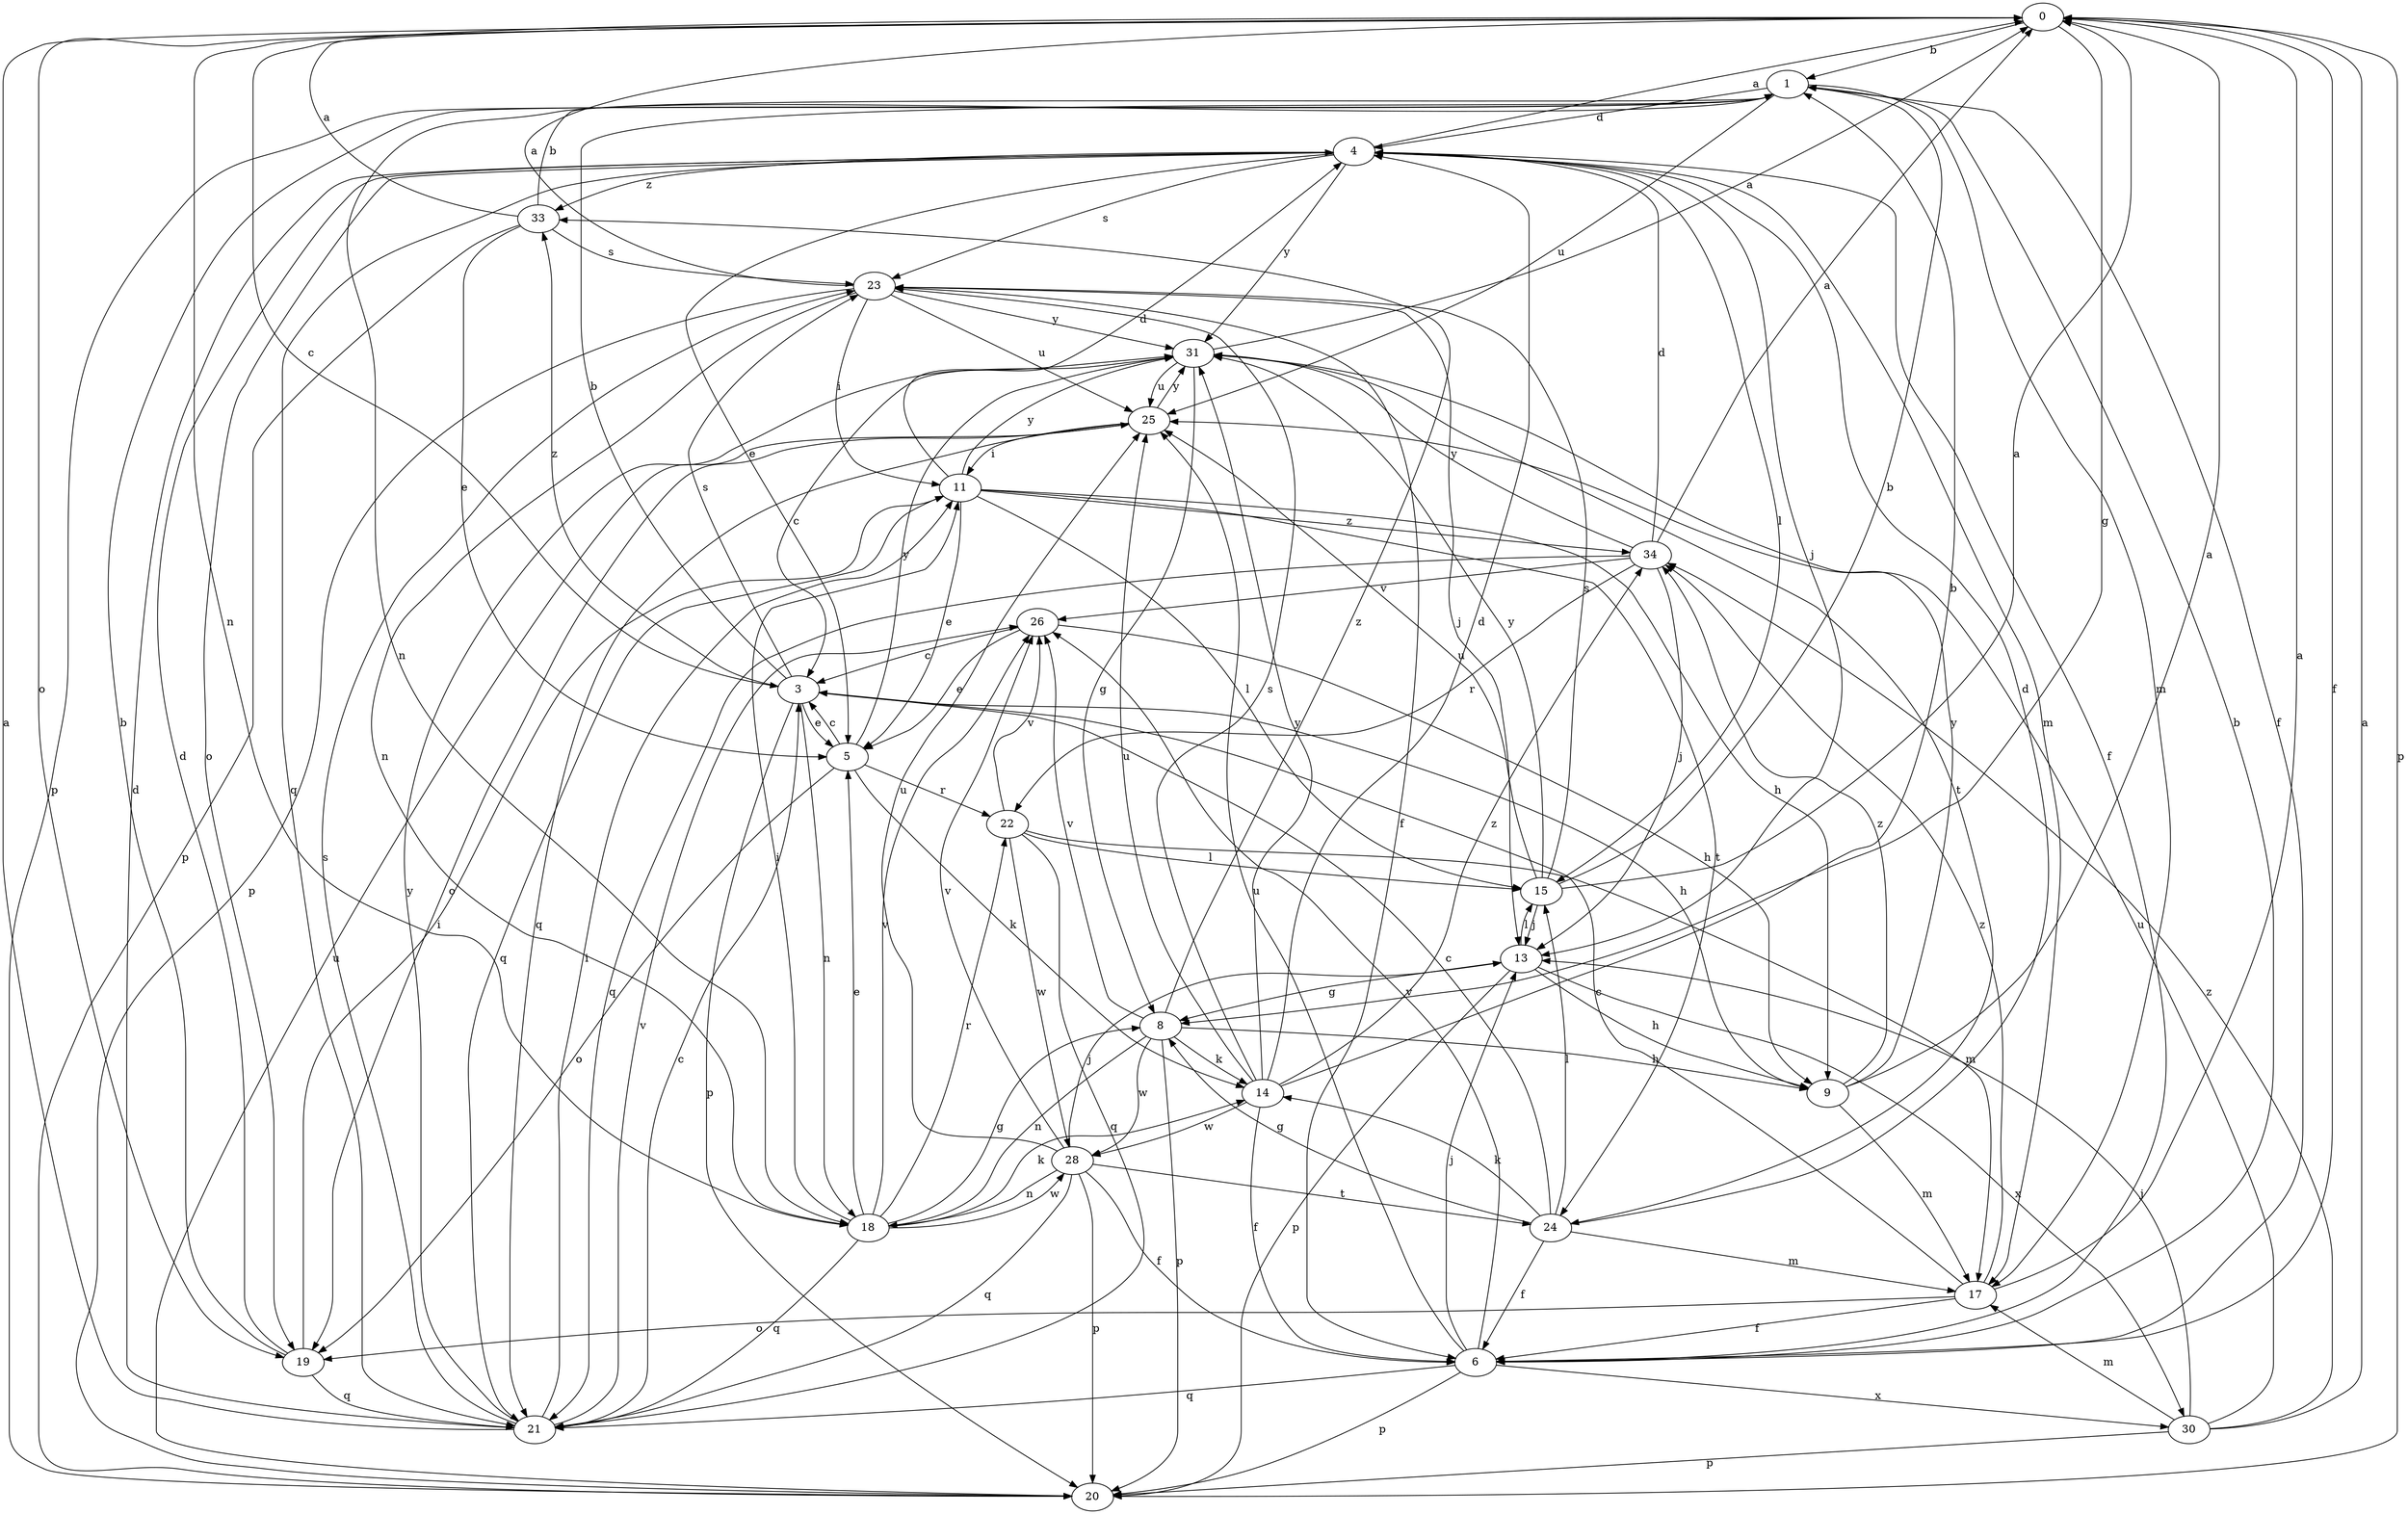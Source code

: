 strict digraph  {
0;
1;
3;
4;
5;
6;
8;
9;
11;
13;
14;
15;
17;
18;
19;
20;
21;
22;
23;
24;
25;
26;
28;
30;
31;
33;
34;
0 -> 1  [label=b];
0 -> 3  [label=c];
0 -> 6  [label=f];
0 -> 8  [label=g];
0 -> 18  [label=n];
0 -> 19  [label=o];
0 -> 20  [label=p];
1 -> 4  [label=d];
1 -> 6  [label=f];
1 -> 17  [label=m];
1 -> 18  [label=n];
1 -> 20  [label=p];
1 -> 25  [label=u];
3 -> 1  [label=b];
3 -> 5  [label=e];
3 -> 9  [label=h];
3 -> 18  [label=n];
3 -> 20  [label=p];
3 -> 23  [label=s];
3 -> 33  [label=z];
4 -> 0  [label=a];
4 -> 5  [label=e];
4 -> 6  [label=f];
4 -> 13  [label=j];
4 -> 15  [label=l];
4 -> 17  [label=m];
4 -> 19  [label=o];
4 -> 21  [label=q];
4 -> 23  [label=s];
4 -> 31  [label=y];
4 -> 33  [label=z];
5 -> 3  [label=c];
5 -> 14  [label=k];
5 -> 19  [label=o];
5 -> 22  [label=r];
5 -> 31  [label=y];
6 -> 1  [label=b];
6 -> 13  [label=j];
6 -> 20  [label=p];
6 -> 21  [label=q];
6 -> 25  [label=u];
6 -> 26  [label=v];
6 -> 30  [label=x];
8 -> 9  [label=h];
8 -> 14  [label=k];
8 -> 18  [label=n];
8 -> 20  [label=p];
8 -> 26  [label=v];
8 -> 28  [label=w];
8 -> 33  [label=z];
9 -> 0  [label=a];
9 -> 17  [label=m];
9 -> 31  [label=y];
9 -> 34  [label=z];
11 -> 4  [label=d];
11 -> 5  [label=e];
11 -> 9  [label=h];
11 -> 15  [label=l];
11 -> 21  [label=q];
11 -> 24  [label=t];
11 -> 31  [label=y];
11 -> 34  [label=z];
13 -> 8  [label=g];
13 -> 9  [label=h];
13 -> 15  [label=l];
13 -> 20  [label=p];
13 -> 30  [label=x];
14 -> 1  [label=b];
14 -> 4  [label=d];
14 -> 6  [label=f];
14 -> 23  [label=s];
14 -> 25  [label=u];
14 -> 28  [label=w];
14 -> 31  [label=y];
14 -> 34  [label=z];
15 -> 0  [label=a];
15 -> 1  [label=b];
15 -> 13  [label=j];
15 -> 23  [label=s];
15 -> 25  [label=u];
15 -> 31  [label=y];
17 -> 0  [label=a];
17 -> 3  [label=c];
17 -> 6  [label=f];
17 -> 19  [label=o];
17 -> 34  [label=z];
18 -> 5  [label=e];
18 -> 8  [label=g];
18 -> 11  [label=i];
18 -> 14  [label=k];
18 -> 21  [label=q];
18 -> 22  [label=r];
18 -> 26  [label=v];
18 -> 28  [label=w];
19 -> 1  [label=b];
19 -> 4  [label=d];
19 -> 11  [label=i];
19 -> 21  [label=q];
20 -> 25  [label=u];
21 -> 0  [label=a];
21 -> 3  [label=c];
21 -> 4  [label=d];
21 -> 11  [label=i];
21 -> 23  [label=s];
21 -> 26  [label=v];
21 -> 31  [label=y];
22 -> 15  [label=l];
22 -> 17  [label=m];
22 -> 21  [label=q];
22 -> 26  [label=v];
22 -> 28  [label=w];
23 -> 0  [label=a];
23 -> 6  [label=f];
23 -> 11  [label=i];
23 -> 13  [label=j];
23 -> 18  [label=n];
23 -> 20  [label=p];
23 -> 25  [label=u];
23 -> 31  [label=y];
24 -> 3  [label=c];
24 -> 4  [label=d];
24 -> 6  [label=f];
24 -> 8  [label=g];
24 -> 14  [label=k];
24 -> 15  [label=l];
24 -> 17  [label=m];
25 -> 11  [label=i];
25 -> 19  [label=o];
25 -> 21  [label=q];
25 -> 31  [label=y];
26 -> 3  [label=c];
26 -> 5  [label=e];
26 -> 9  [label=h];
28 -> 6  [label=f];
28 -> 13  [label=j];
28 -> 18  [label=n];
28 -> 20  [label=p];
28 -> 21  [label=q];
28 -> 24  [label=t];
28 -> 25  [label=u];
28 -> 26  [label=v];
30 -> 0  [label=a];
30 -> 13  [label=j];
30 -> 17  [label=m];
30 -> 20  [label=p];
30 -> 25  [label=u];
30 -> 34  [label=z];
31 -> 0  [label=a];
31 -> 3  [label=c];
31 -> 8  [label=g];
31 -> 24  [label=t];
31 -> 25  [label=u];
33 -> 0  [label=a];
33 -> 1  [label=b];
33 -> 5  [label=e];
33 -> 20  [label=p];
33 -> 23  [label=s];
34 -> 0  [label=a];
34 -> 4  [label=d];
34 -> 13  [label=j];
34 -> 21  [label=q];
34 -> 22  [label=r];
34 -> 26  [label=v];
34 -> 31  [label=y];
}
